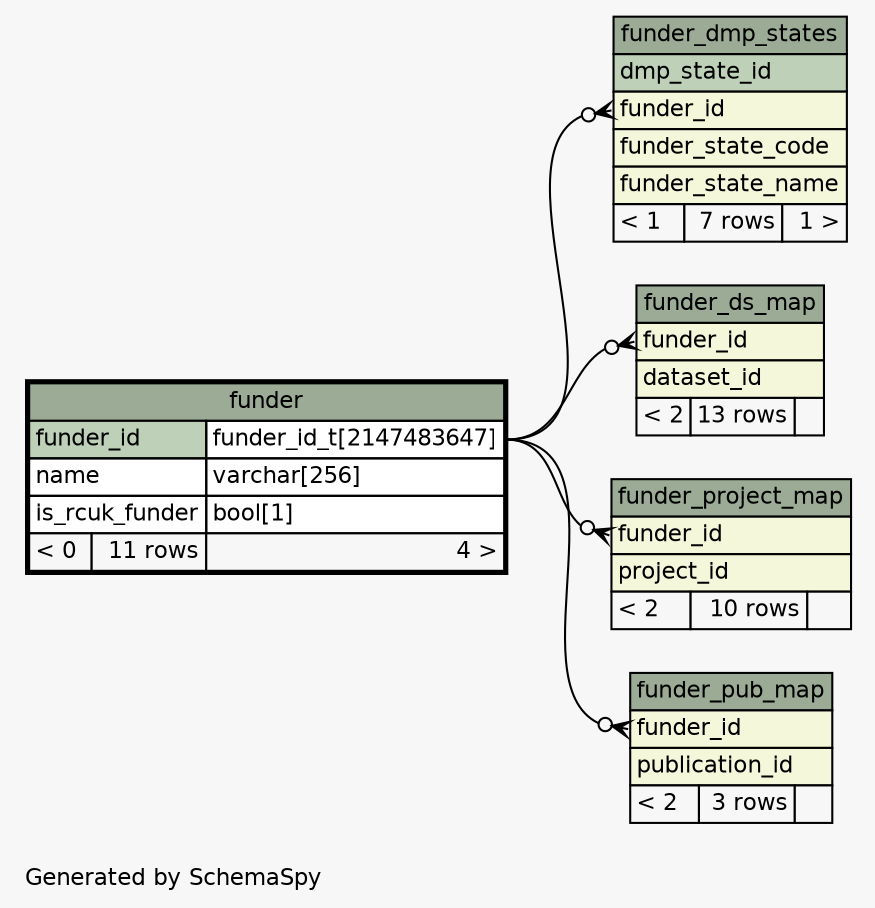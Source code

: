 // dot 2.36.0 on Linux 3.13.0-62-generic
// SchemaSpy rev 590
digraph "oneDegreeRelationshipsDiagram" {
  graph [
    rankdir="RL"
    bgcolor="#f7f7f7"
    label="\nGenerated by SchemaSpy"
    labeljust="l"
    nodesep="0.18"
    ranksep="0.46"
    fontname="Helvetica"
    fontsize="11"
  ];
  node [
    fontname="Helvetica"
    fontsize="11"
    shape="plaintext"
  ];
  edge [
    arrowsize="0.8"
  ];
  "funder_dmp_states":"funder_id":w -> "funder":"funder_id.type":e [arrowhead=none dir=back arrowtail=crowodot];
  "funder_ds_map":"funder_id":w -> "funder":"funder_id.type":e [arrowhead=none dir=back arrowtail=crowodot];
  "funder_project_map":"funder_id":w -> "funder":"funder_id.type":e [arrowhead=none dir=back arrowtail=crowodot];
  "funder_pub_map":"funder_id":w -> "funder":"funder_id.type":e [arrowhead=none dir=back arrowtail=crowodot];
  "funder" [
    label=<
    <TABLE BORDER="2" CELLBORDER="1" CELLSPACING="0" BGCOLOR="#ffffff">
      <TR><TD COLSPAN="3" BGCOLOR="#9bab96" ALIGN="CENTER">funder</TD></TR>
      <TR><TD PORT="funder_id" COLSPAN="2" BGCOLOR="#bed1b8" ALIGN="LEFT">funder_id</TD><TD PORT="funder_id.type" ALIGN="LEFT">funder_id_t[2147483647]</TD></TR>
      <TR><TD PORT="name" COLSPAN="2" ALIGN="LEFT">name</TD><TD PORT="name.type" ALIGN="LEFT">varchar[256]</TD></TR>
      <TR><TD PORT="is_rcuk_funder" COLSPAN="2" ALIGN="LEFT">is_rcuk_funder</TD><TD PORT="is_rcuk_funder.type" ALIGN="LEFT">bool[1]</TD></TR>
      <TR><TD ALIGN="LEFT" BGCOLOR="#f7f7f7">&lt; 0</TD><TD ALIGN="RIGHT" BGCOLOR="#f7f7f7">11 rows</TD><TD ALIGN="RIGHT" BGCOLOR="#f7f7f7">4 &gt;</TD></TR>
    </TABLE>>
    URL="funder.html"
    tooltip="funder"
  ];
  "funder_dmp_states" [
    label=<
    <TABLE BORDER="0" CELLBORDER="1" CELLSPACING="0" BGCOLOR="#ffffff">
      <TR><TD COLSPAN="3" BGCOLOR="#9bab96" ALIGN="CENTER">funder_dmp_states</TD></TR>
      <TR><TD PORT="dmp_state_id" COLSPAN="3" BGCOLOR="#bed1b8" ALIGN="LEFT">dmp_state_id</TD></TR>
      <TR><TD PORT="funder_id" COLSPAN="3" BGCOLOR="#f4f7da" ALIGN="LEFT">funder_id</TD></TR>
      <TR><TD PORT="funder_state_code" COLSPAN="3" BGCOLOR="#f4f7da" ALIGN="LEFT">funder_state_code</TD></TR>
      <TR><TD PORT="funder_state_name" COLSPAN="3" BGCOLOR="#f4f7da" ALIGN="LEFT">funder_state_name</TD></TR>
      <TR><TD ALIGN="LEFT" BGCOLOR="#f7f7f7">&lt; 1</TD><TD ALIGN="RIGHT" BGCOLOR="#f7f7f7">7 rows</TD><TD ALIGN="RIGHT" BGCOLOR="#f7f7f7">1 &gt;</TD></TR>
    </TABLE>>
    URL="funder_dmp_states.html"
    tooltip="funder_dmp_states"
  ];
  "funder_ds_map" [
    label=<
    <TABLE BORDER="0" CELLBORDER="1" CELLSPACING="0" BGCOLOR="#ffffff">
      <TR><TD COLSPAN="3" BGCOLOR="#9bab96" ALIGN="CENTER">funder_ds_map</TD></TR>
      <TR><TD PORT="funder_id" COLSPAN="3" BGCOLOR="#f4f7da" ALIGN="LEFT">funder_id</TD></TR>
      <TR><TD PORT="dataset_id" COLSPAN="3" BGCOLOR="#f4f7da" ALIGN="LEFT">dataset_id</TD></TR>
      <TR><TD ALIGN="LEFT" BGCOLOR="#f7f7f7">&lt; 2</TD><TD ALIGN="RIGHT" BGCOLOR="#f7f7f7">13 rows</TD><TD ALIGN="RIGHT" BGCOLOR="#f7f7f7">  </TD></TR>
    </TABLE>>
    URL="funder_ds_map.html"
    tooltip="funder_ds_map"
  ];
  "funder_project_map" [
    label=<
    <TABLE BORDER="0" CELLBORDER="1" CELLSPACING="0" BGCOLOR="#ffffff">
      <TR><TD COLSPAN="3" BGCOLOR="#9bab96" ALIGN="CENTER">funder_project_map</TD></TR>
      <TR><TD PORT="funder_id" COLSPAN="3" BGCOLOR="#f4f7da" ALIGN="LEFT">funder_id</TD></TR>
      <TR><TD PORT="project_id" COLSPAN="3" BGCOLOR="#f4f7da" ALIGN="LEFT">project_id</TD></TR>
      <TR><TD ALIGN="LEFT" BGCOLOR="#f7f7f7">&lt; 2</TD><TD ALIGN="RIGHT" BGCOLOR="#f7f7f7">10 rows</TD><TD ALIGN="RIGHT" BGCOLOR="#f7f7f7">  </TD></TR>
    </TABLE>>
    URL="funder_project_map.html"
    tooltip="funder_project_map"
  ];
  "funder_pub_map" [
    label=<
    <TABLE BORDER="0" CELLBORDER="1" CELLSPACING="0" BGCOLOR="#ffffff">
      <TR><TD COLSPAN="3" BGCOLOR="#9bab96" ALIGN="CENTER">funder_pub_map</TD></TR>
      <TR><TD PORT="funder_id" COLSPAN="3" BGCOLOR="#f4f7da" ALIGN="LEFT">funder_id</TD></TR>
      <TR><TD PORT="publication_id" COLSPAN="3" BGCOLOR="#f4f7da" ALIGN="LEFT">publication_id</TD></TR>
      <TR><TD ALIGN="LEFT" BGCOLOR="#f7f7f7">&lt; 2</TD><TD ALIGN="RIGHT" BGCOLOR="#f7f7f7">3 rows</TD><TD ALIGN="RIGHT" BGCOLOR="#f7f7f7">  </TD></TR>
    </TABLE>>
    URL="funder_pub_map.html"
    tooltip="funder_pub_map"
  ];
}
